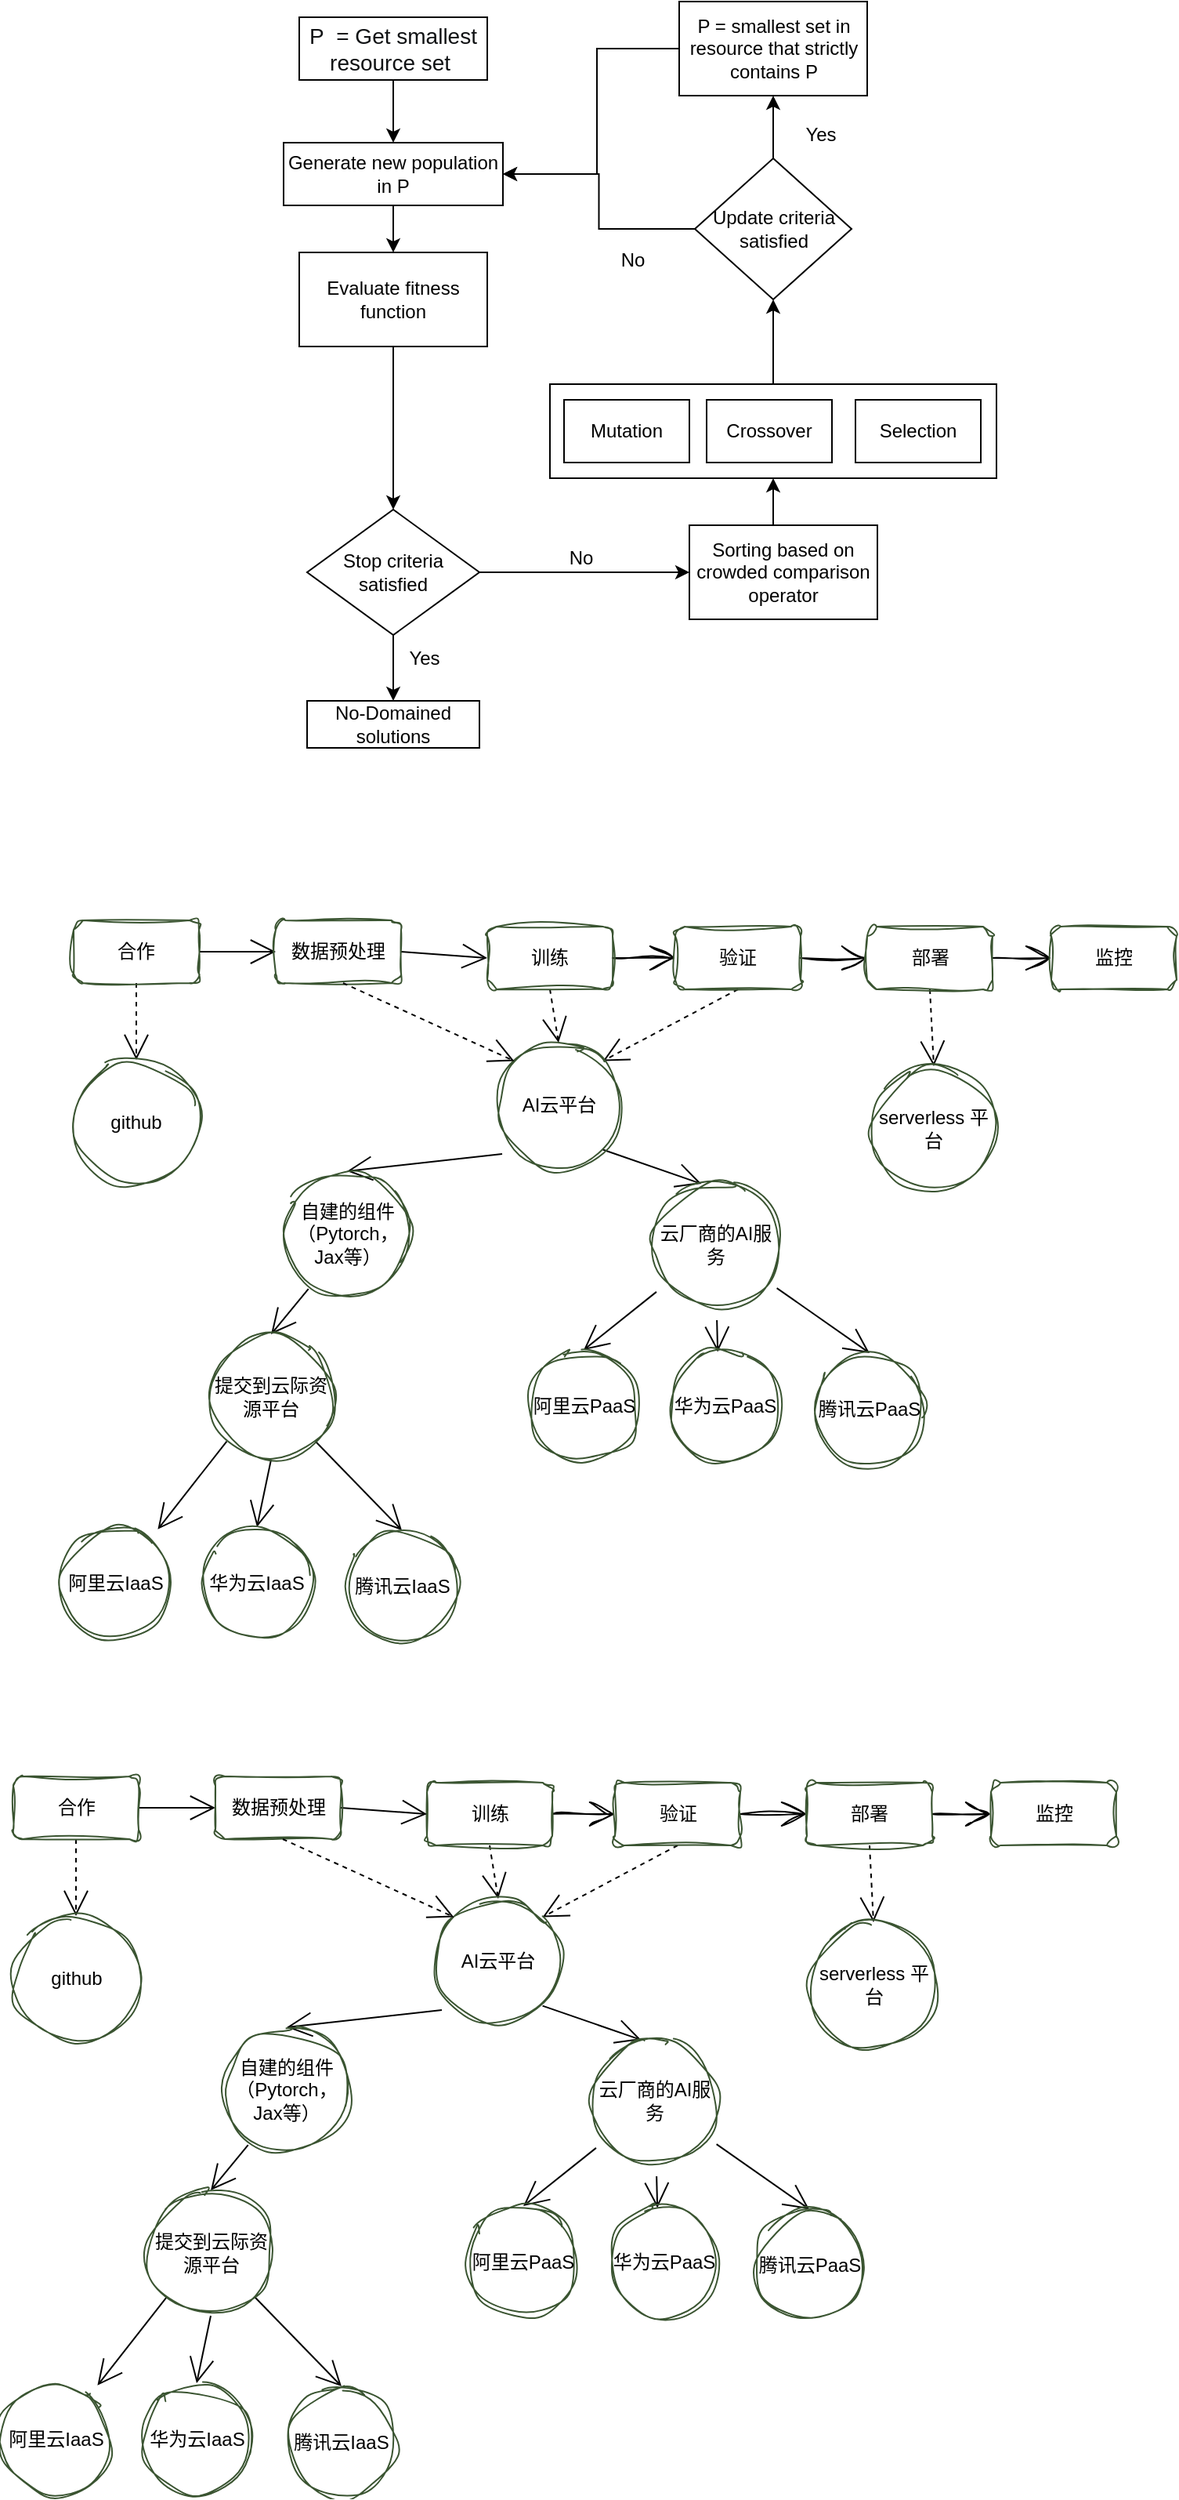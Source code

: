 <mxfile version="20.8.23" type="github">
  <diagram id="C5RBs43oDa-KdzZeNtuy" name="Page-1">
    <mxGraphModel dx="1866" dy="629" grid="0" gridSize="10" guides="1" tooltips="1" connect="1" arrows="1" fold="1" page="0" pageScale="1" pageWidth="827" pageHeight="1169" math="0" shadow="0">
      <root>
        <mxCell id="WIyWlLk6GJQsqaUBKTNV-0" />
        <mxCell id="WIyWlLk6GJQsqaUBKTNV-1" parent="WIyWlLk6GJQsqaUBKTNV-0" />
        <mxCell id="WIyWlLk6GJQsqaUBKTNV-4" value="Yes" style="rounded=0;html=1;jettySize=auto;orthogonalLoop=1;fontSize=11;endArrow=block;endFill=0;endSize=8;strokeWidth=1;shadow=0;labelBackgroundColor=none;edgeStyle=orthogonalEdgeStyle;" parent="WIyWlLk6GJQsqaUBKTNV-1" edge="1">
          <mxGeometry y="20" relative="1" as="geometry">
            <mxPoint as="offset" />
            <mxPoint x="220" y="250" as="sourcePoint" />
          </mxGeometry>
        </mxCell>
        <mxCell id="WIyWlLk6GJQsqaUBKTNV-5" value="No" style="edgeStyle=orthogonalEdgeStyle;rounded=0;html=1;jettySize=auto;orthogonalLoop=1;fontSize=11;endArrow=block;endFill=0;endSize=8;strokeWidth=1;shadow=0;labelBackgroundColor=none;" parent="WIyWlLk6GJQsqaUBKTNV-1" edge="1">
          <mxGeometry y="10" relative="1" as="geometry">
            <mxPoint as="offset" />
            <mxPoint x="270" y="210" as="sourcePoint" />
          </mxGeometry>
        </mxCell>
        <mxCell id="WIyWlLk6GJQsqaUBKTNV-9" value="Yes" style="edgeStyle=orthogonalEdgeStyle;rounded=0;html=1;jettySize=auto;orthogonalLoop=1;fontSize=11;endArrow=block;endFill=0;endSize=8;strokeWidth=1;shadow=0;labelBackgroundColor=none;" parent="WIyWlLk6GJQsqaUBKTNV-1" edge="1">
          <mxGeometry y="10" relative="1" as="geometry">
            <mxPoint as="offset" />
            <mxPoint x="270" y="330" as="sourcePoint" />
          </mxGeometry>
        </mxCell>
        <mxCell id="THJVb-N0ZHT8e2qzy4Ff-2" value="" style="edgeStyle=orthogonalEdgeStyle;rounded=0;orthogonalLoop=1;jettySize=auto;html=1;" parent="WIyWlLk6GJQsqaUBKTNV-1" source="THJVb-N0ZHT8e2qzy4Ff-0" target="THJVb-N0ZHT8e2qzy4Ff-1" edge="1">
          <mxGeometry relative="1" as="geometry" />
        </mxCell>
        <mxCell id="THJVb-N0ZHT8e2qzy4Ff-0" value="Evaluate fitness function" style="rounded=0;whiteSpace=wrap;html=1;" parent="WIyWlLk6GJQsqaUBKTNV-1" vertex="1">
          <mxGeometry x="160" y="170" width="120" height="60" as="geometry" />
        </mxCell>
        <mxCell id="THJVb-N0ZHT8e2qzy4Ff-4" value="" style="edgeStyle=orthogonalEdgeStyle;rounded=0;orthogonalLoop=1;jettySize=auto;html=1;" parent="WIyWlLk6GJQsqaUBKTNV-1" source="THJVb-N0ZHT8e2qzy4Ff-1" target="THJVb-N0ZHT8e2qzy4Ff-3" edge="1">
          <mxGeometry relative="1" as="geometry" />
        </mxCell>
        <mxCell id="THJVb-N0ZHT8e2qzy4Ff-6" value="" style="edgeStyle=orthogonalEdgeStyle;rounded=0;orthogonalLoop=1;jettySize=auto;html=1;" parent="WIyWlLk6GJQsqaUBKTNV-1" source="THJVb-N0ZHT8e2qzy4Ff-1" target="THJVb-N0ZHT8e2qzy4Ff-5" edge="1">
          <mxGeometry relative="1" as="geometry" />
        </mxCell>
        <mxCell id="THJVb-N0ZHT8e2qzy4Ff-1" value="Stop criteria satisfied" style="rhombus;whiteSpace=wrap;html=1;rounded=0;" parent="WIyWlLk6GJQsqaUBKTNV-1" vertex="1">
          <mxGeometry x="165" y="334" width="110" height="80" as="geometry" />
        </mxCell>
        <mxCell id="THJVb-N0ZHT8e2qzy4Ff-3" value="No-Domained solutions" style="whiteSpace=wrap;html=1;rounded=0;" parent="WIyWlLk6GJQsqaUBKTNV-1" vertex="1">
          <mxGeometry x="165" y="456" width="110" height="30" as="geometry" />
        </mxCell>
        <mxCell id="THJVb-N0ZHT8e2qzy4Ff-35" style="edgeStyle=orthogonalEdgeStyle;rounded=0;orthogonalLoop=1;jettySize=auto;html=1;exitX=0.5;exitY=0;exitDx=0;exitDy=0;entryX=0.5;entryY=1;entryDx=0;entryDy=0;" parent="WIyWlLk6GJQsqaUBKTNV-1" source="THJVb-N0ZHT8e2qzy4Ff-5" target="THJVb-N0ZHT8e2qzy4Ff-7" edge="1">
          <mxGeometry relative="1" as="geometry" />
        </mxCell>
        <mxCell id="THJVb-N0ZHT8e2qzy4Ff-5" value="Sorting based on crowded comparison operator" style="whiteSpace=wrap;html=1;rounded=0;" parent="WIyWlLk6GJQsqaUBKTNV-1" vertex="1">
          <mxGeometry x="409" y="344" width="120" height="60" as="geometry" />
        </mxCell>
        <mxCell id="THJVb-N0ZHT8e2qzy4Ff-29" style="edgeStyle=orthogonalEdgeStyle;rounded=0;orthogonalLoop=1;jettySize=auto;html=1;exitX=0.5;exitY=0;exitDx=0;exitDy=0;entryX=0.5;entryY=1;entryDx=0;entryDy=0;" parent="WIyWlLk6GJQsqaUBKTNV-1" source="THJVb-N0ZHT8e2qzy4Ff-7" target="THJVb-N0ZHT8e2qzy4Ff-28" edge="1">
          <mxGeometry relative="1" as="geometry" />
        </mxCell>
        <mxCell id="THJVb-N0ZHT8e2qzy4Ff-7" value="" style="whiteSpace=wrap;html=1;rounded=0;" parent="WIyWlLk6GJQsqaUBKTNV-1" vertex="1">
          <mxGeometry x="320" y="254" width="285" height="60" as="geometry" />
        </mxCell>
        <mxCell id="THJVb-N0ZHT8e2qzy4Ff-8" value="Mutation" style="rounded=0;whiteSpace=wrap;html=1;" parent="WIyWlLk6GJQsqaUBKTNV-1" vertex="1">
          <mxGeometry x="329" y="264" width="80" height="40" as="geometry" />
        </mxCell>
        <mxCell id="THJVb-N0ZHT8e2qzy4Ff-9" value="Crossover" style="rounded=0;whiteSpace=wrap;html=1;" parent="WIyWlLk6GJQsqaUBKTNV-1" vertex="1">
          <mxGeometry x="420" y="264" width="80" height="40" as="geometry" />
        </mxCell>
        <mxCell id="THJVb-N0ZHT8e2qzy4Ff-10" value="Selection" style="rounded=0;whiteSpace=wrap;html=1;" parent="WIyWlLk6GJQsqaUBKTNV-1" vertex="1">
          <mxGeometry x="515" y="264" width="80" height="40" as="geometry" />
        </mxCell>
        <mxCell id="THJVb-N0ZHT8e2qzy4Ff-27" style="edgeStyle=orthogonalEdgeStyle;rounded=0;orthogonalLoop=1;jettySize=auto;html=1;" parent="WIyWlLk6GJQsqaUBKTNV-1" source="THJVb-N0ZHT8e2qzy4Ff-11" target="THJVb-N0ZHT8e2qzy4Ff-0" edge="1">
          <mxGeometry relative="1" as="geometry" />
        </mxCell>
        <mxCell id="THJVb-N0ZHT8e2qzy4Ff-11" value="Generate new population in P" style="whiteSpace=wrap;html=1;rounded=0;" parent="WIyWlLk6GJQsqaUBKTNV-1" vertex="1">
          <mxGeometry x="150" y="100" width="140" height="40" as="geometry" />
        </mxCell>
        <mxCell id="THJVb-N0ZHT8e2qzy4Ff-16" style="edgeStyle=orthogonalEdgeStyle;rounded=0;orthogonalLoop=1;jettySize=auto;html=1;exitX=0.5;exitY=1;exitDx=0;exitDy=0;entryX=0.5;entryY=0;entryDx=0;entryDy=0;" parent="WIyWlLk6GJQsqaUBKTNV-1" source="THJVb-N0ZHT8e2qzy4Ff-13" target="THJVb-N0ZHT8e2qzy4Ff-11" edge="1">
          <mxGeometry relative="1" as="geometry" />
        </mxCell>
        <mxCell id="THJVb-N0ZHT8e2qzy4Ff-13" value="&lt;p style=&quot;&quot;&gt;&lt;font color=&quot;#101214&quot;&gt;&lt;span style=&quot;font-size: 14px; background-color: rgb(255, 255, 255);&quot;&gt;P&amp;nbsp; = Get smallest resource set&amp;nbsp;&lt;/span&gt;&lt;/font&gt;&lt;/p&gt;" style="rounded=0;whiteSpace=wrap;html=1;fontSize=12;glass=0;strokeWidth=1;shadow=0;align=center;" parent="WIyWlLk6GJQsqaUBKTNV-1" vertex="1">
          <mxGeometry x="160" y="20" width="120" height="40" as="geometry" />
        </mxCell>
        <mxCell id="THJVb-N0ZHT8e2qzy4Ff-17" style="edgeStyle=orthogonalEdgeStyle;rounded=0;orthogonalLoop=1;jettySize=auto;html=1;entryX=1;entryY=0.5;entryDx=0;entryDy=0;" parent="WIyWlLk6GJQsqaUBKTNV-1" source="THJVb-N0ZHT8e2qzy4Ff-14" target="THJVb-N0ZHT8e2qzy4Ff-11" edge="1">
          <mxGeometry relative="1" as="geometry">
            <Array as="points">
              <mxPoint x="350" y="40" />
              <mxPoint x="350" y="120" />
            </Array>
          </mxGeometry>
        </mxCell>
        <mxCell id="THJVb-N0ZHT8e2qzy4Ff-14" value="P = smallest set in resource that strictly contains P" style="rounded=0;whiteSpace=wrap;html=1;" parent="WIyWlLk6GJQsqaUBKTNV-1" vertex="1">
          <mxGeometry x="402.5" y="10" width="120" height="60" as="geometry" />
        </mxCell>
        <mxCell id="THJVb-N0ZHT8e2qzy4Ff-25" value="Yes" style="text;html=1;strokeColor=none;fillColor=none;align=center;verticalAlign=middle;whiteSpace=wrap;rounded=0;" parent="WIyWlLk6GJQsqaUBKTNV-1" vertex="1">
          <mxGeometry x="210" y="414" width="60" height="30" as="geometry" />
        </mxCell>
        <mxCell id="THJVb-N0ZHT8e2qzy4Ff-26" value="No" style="text;html=1;strokeColor=none;fillColor=none;align=center;verticalAlign=middle;whiteSpace=wrap;rounded=0;" parent="WIyWlLk6GJQsqaUBKTNV-1" vertex="1">
          <mxGeometry x="310" y="350" width="60" height="30" as="geometry" />
        </mxCell>
        <mxCell id="THJVb-N0ZHT8e2qzy4Ff-30" style="edgeStyle=orthogonalEdgeStyle;rounded=0;orthogonalLoop=1;jettySize=auto;html=1;exitX=0.5;exitY=0;exitDx=0;exitDy=0;" parent="WIyWlLk6GJQsqaUBKTNV-1" source="THJVb-N0ZHT8e2qzy4Ff-28" target="THJVb-N0ZHT8e2qzy4Ff-14" edge="1">
          <mxGeometry relative="1" as="geometry" />
        </mxCell>
        <mxCell id="THJVb-N0ZHT8e2qzy4Ff-32" style="edgeStyle=orthogonalEdgeStyle;rounded=0;orthogonalLoop=1;jettySize=auto;html=1;exitX=0;exitY=0.5;exitDx=0;exitDy=0;entryX=1;entryY=0.5;entryDx=0;entryDy=0;" parent="WIyWlLk6GJQsqaUBKTNV-1" source="THJVb-N0ZHT8e2qzy4Ff-28" target="THJVb-N0ZHT8e2qzy4Ff-11" edge="1">
          <mxGeometry relative="1" as="geometry">
            <mxPoint x="340" y="120" as="targetPoint" />
          </mxGeometry>
        </mxCell>
        <mxCell id="THJVb-N0ZHT8e2qzy4Ff-28" value="Update criteria satisfied" style="rhombus;whiteSpace=wrap;html=1;" parent="WIyWlLk6GJQsqaUBKTNV-1" vertex="1">
          <mxGeometry x="412.5" y="110" width="100" height="90" as="geometry" />
        </mxCell>
        <mxCell id="THJVb-N0ZHT8e2qzy4Ff-33" value="No" style="text;html=1;strokeColor=none;fillColor=none;align=center;verticalAlign=middle;whiteSpace=wrap;rounded=0;" parent="WIyWlLk6GJQsqaUBKTNV-1" vertex="1">
          <mxGeometry x="342.5" y="160" width="60" height="30" as="geometry" />
        </mxCell>
        <mxCell id="THJVb-N0ZHT8e2qzy4Ff-34" value="Yes" style="text;html=1;strokeColor=none;fillColor=none;align=center;verticalAlign=middle;whiteSpace=wrap;rounded=0;" parent="WIyWlLk6GJQsqaUBKTNV-1" vertex="1">
          <mxGeometry x="462.5" y="80" width="60" height="30" as="geometry" />
        </mxCell>
        <mxCell id="u_1ld5OmQaAOj_DJ9Zru-8" style="edgeStyle=none;curved=1;rounded=0;orthogonalLoop=1;jettySize=auto;html=1;exitX=0.5;exitY=1;exitDx=0;exitDy=0;entryX=0.5;entryY=0;entryDx=0;entryDy=0;endArrow=open;startSize=14;endSize=14;sourcePerimeterSpacing=8;targetPerimeterSpacing=8;dashed=1;" parent="WIyWlLk6GJQsqaUBKTNV-1" source="LXepPZIW4qONN0NMXBWs-0" target="u_1ld5OmQaAOj_DJ9Zru-5" edge="1">
          <mxGeometry relative="1" as="geometry" />
        </mxCell>
        <mxCell id="olnGgKOGEYeU1nbV7uQY-23" style="edgeStyle=none;curved=1;rounded=0;orthogonalLoop=1;jettySize=auto;html=1;exitX=1;exitY=0.5;exitDx=0;exitDy=0;entryX=0;entryY=0.5;entryDx=0;entryDy=0;endArrow=open;startSize=14;endSize=14;sourcePerimeterSpacing=8;targetPerimeterSpacing=8;" edge="1" parent="WIyWlLk6GJQsqaUBKTNV-1" source="LXepPZIW4qONN0NMXBWs-0" target="olnGgKOGEYeU1nbV7uQY-20">
          <mxGeometry relative="1" as="geometry" />
        </mxCell>
        <mxCell id="LXepPZIW4qONN0NMXBWs-0" value="&lt;font&gt;合作&lt;/font&gt;" style="rounded=1;whiteSpace=wrap;html=1;labelBackgroundColor=none;labelBorderColor=none;sketch=1;curveFitting=1;jiggle=2;shadow=0;glass=0;fillColor=none;fontColor=default;strokeColor=#3A5431;" parent="WIyWlLk6GJQsqaUBKTNV-1" vertex="1">
          <mxGeometry x="16" y="596" width="80" height="40" as="geometry" />
        </mxCell>
        <mxCell id="LXepPZIW4qONN0NMXBWs-6" style="edgeStyle=none;shape=connector;rounded=1;sketch=1;jiggle=2;curveFitting=1;orthogonalLoop=1;jettySize=auto;html=1;entryX=0;entryY=0.5;entryDx=0;entryDy=0;labelBackgroundColor=default;strokeColor=default;fontFamily=Helvetica;fontSize=11;fontColor=default;endArrow=open;startSize=14;endSize=14;sourcePerimeterSpacing=8;targetPerimeterSpacing=8;exitX=1;exitY=0.5;exitDx=0;exitDy=0;" parent="WIyWlLk6GJQsqaUBKTNV-1" source="LXepPZIW4qONN0NMXBWs-1" target="LXepPZIW4qONN0NMXBWs-2" edge="1">
          <mxGeometry relative="1" as="geometry" />
        </mxCell>
        <mxCell id="u_1ld5OmQaAOj_DJ9Zru-3" value="" style="edgeStyle=none;curved=1;rounded=0;orthogonalLoop=1;jettySize=auto;html=1;endArrow=open;startSize=14;endSize=14;sourcePerimeterSpacing=8;targetPerimeterSpacing=8;exitX=0.5;exitY=1;exitDx=0;exitDy=0;entryX=0.5;entryY=0;entryDx=0;entryDy=0;dashed=1;" parent="WIyWlLk6GJQsqaUBKTNV-1" source="LXepPZIW4qONN0NMXBWs-1" target="u_1ld5OmQaAOj_DJ9Zru-2" edge="1">
          <mxGeometry relative="1" as="geometry" />
        </mxCell>
        <mxCell id="LXepPZIW4qONN0NMXBWs-1" value="训练" style="rounded=1;whiteSpace=wrap;html=1;labelBackgroundColor=none;labelBorderColor=none;sketch=1;curveFitting=1;jiggle=2;shadow=0;glass=0;fillColor=none;fontColor=default;strokeColor=#3A5431;" parent="WIyWlLk6GJQsqaUBKTNV-1" vertex="1">
          <mxGeometry x="280" y="600" width="80" height="40" as="geometry" />
        </mxCell>
        <mxCell id="LXepPZIW4qONN0NMXBWs-7" style="edgeStyle=none;shape=connector;rounded=1;sketch=1;jiggle=2;curveFitting=1;orthogonalLoop=1;jettySize=auto;html=1;exitX=1;exitY=0.5;exitDx=0;exitDy=0;entryX=0;entryY=0.5;entryDx=0;entryDy=0;labelBackgroundColor=default;strokeColor=default;fontFamily=Helvetica;fontSize=11;fontColor=default;endArrow=open;startSize=14;endSize=14;sourcePerimeterSpacing=8;targetPerimeterSpacing=8;" parent="WIyWlLk6GJQsqaUBKTNV-1" source="LXepPZIW4qONN0NMXBWs-2" target="LXepPZIW4qONN0NMXBWs-3" edge="1">
          <mxGeometry relative="1" as="geometry" />
        </mxCell>
        <mxCell id="u_1ld5OmQaAOj_DJ9Zru-4" style="edgeStyle=none;curved=1;rounded=0;orthogonalLoop=1;jettySize=auto;html=1;exitX=0.5;exitY=1;exitDx=0;exitDy=0;entryX=1;entryY=0;entryDx=0;entryDy=0;endArrow=open;startSize=14;endSize=14;sourcePerimeterSpacing=8;targetPerimeterSpacing=8;dashed=1;" parent="WIyWlLk6GJQsqaUBKTNV-1" source="LXepPZIW4qONN0NMXBWs-2" target="u_1ld5OmQaAOj_DJ9Zru-2" edge="1">
          <mxGeometry relative="1" as="geometry" />
        </mxCell>
        <mxCell id="LXepPZIW4qONN0NMXBWs-2" value="验证" style="rounded=1;whiteSpace=wrap;html=1;labelBackgroundColor=none;labelBorderColor=none;sketch=1;curveFitting=1;jiggle=2;shadow=0;glass=0;fillColor=none;fontColor=default;strokeColor=#3A5431;" parent="WIyWlLk6GJQsqaUBKTNV-1" vertex="1">
          <mxGeometry x="400" y="600" width="80" height="40" as="geometry" />
        </mxCell>
        <mxCell id="LXepPZIW4qONN0NMXBWs-8" style="edgeStyle=none;shape=connector;rounded=1;sketch=1;jiggle=2;curveFitting=1;orthogonalLoop=1;jettySize=auto;html=1;exitX=1;exitY=0.5;exitDx=0;exitDy=0;entryX=0;entryY=0.5;entryDx=0;entryDy=0;labelBackgroundColor=default;strokeColor=default;fontFamily=Helvetica;fontSize=11;fontColor=default;endArrow=open;startSize=14;endSize=14;sourcePerimeterSpacing=8;targetPerimeterSpacing=8;" parent="WIyWlLk6GJQsqaUBKTNV-1" source="LXepPZIW4qONN0NMXBWs-3" target="LXepPZIW4qONN0NMXBWs-4" edge="1">
          <mxGeometry relative="1" as="geometry" />
        </mxCell>
        <mxCell id="u_1ld5OmQaAOj_DJ9Zru-1" value="" style="edgeStyle=none;curved=1;rounded=0;orthogonalLoop=1;jettySize=auto;html=1;endArrow=open;startSize=14;endSize=14;sourcePerimeterSpacing=8;targetPerimeterSpacing=8;exitX=0.5;exitY=1;exitDx=0;exitDy=0;entryX=0.5;entryY=0;entryDx=0;entryDy=0;dashed=1;" parent="WIyWlLk6GJQsqaUBKTNV-1" source="LXepPZIW4qONN0NMXBWs-3" target="u_1ld5OmQaAOj_DJ9Zru-0" edge="1">
          <mxGeometry relative="1" as="geometry" />
        </mxCell>
        <mxCell id="LXepPZIW4qONN0NMXBWs-3" value="部署" style="rounded=1;whiteSpace=wrap;html=1;labelBackgroundColor=none;labelBorderColor=none;sketch=1;curveFitting=1;jiggle=2;shadow=0;glass=0;fillColor=none;fontColor=default;strokeColor=#3A5431;" parent="WIyWlLk6GJQsqaUBKTNV-1" vertex="1">
          <mxGeometry x="522.5" y="600" width="80" height="40" as="geometry" />
        </mxCell>
        <mxCell id="LXepPZIW4qONN0NMXBWs-4" value="监控" style="rounded=1;whiteSpace=wrap;html=1;labelBackgroundColor=none;labelBorderColor=none;sketch=1;curveFitting=1;jiggle=2;shadow=0;glass=0;fillColor=none;fontColor=default;strokeColor=#3A5431;" parent="WIyWlLk6GJQsqaUBKTNV-1" vertex="1">
          <mxGeometry x="640" y="600" width="80" height="40" as="geometry" />
        </mxCell>
        <mxCell id="u_1ld5OmQaAOj_DJ9Zru-0" value="serverless 平台" style="ellipse;whiteSpace=wrap;html=1;fillColor=none;strokeColor=#3A5431;rounded=1;labelBackgroundColor=none;labelBorderColor=none;sketch=1;curveFitting=1;jiggle=2;shadow=0;glass=0;" parent="WIyWlLk6GJQsqaUBKTNV-1" vertex="1">
          <mxGeometry x="525" y="689" width="80" height="80" as="geometry" />
        </mxCell>
        <mxCell id="olnGgKOGEYeU1nbV7uQY-2" style="edgeStyle=none;curved=1;rounded=0;orthogonalLoop=1;jettySize=auto;html=1;entryX=0.5;entryY=0;entryDx=0;entryDy=0;endArrow=open;startSize=14;endSize=14;sourcePerimeterSpacing=8;targetPerimeterSpacing=8;" edge="1" parent="WIyWlLk6GJQsqaUBKTNV-1" target="olnGgKOGEYeU1nbV7uQY-1">
          <mxGeometry relative="1" as="geometry">
            <mxPoint x="289.5" y="745" as="sourcePoint" />
          </mxGeometry>
        </mxCell>
        <mxCell id="olnGgKOGEYeU1nbV7uQY-3" style="edgeStyle=none;curved=1;rounded=0;orthogonalLoop=1;jettySize=auto;html=1;exitX=1;exitY=1;exitDx=0;exitDy=0;endArrow=open;startSize=14;endSize=14;sourcePerimeterSpacing=8;targetPerimeterSpacing=8;entryX=0.39;entryY=0.013;entryDx=0;entryDy=0;entryPerimeter=0;" edge="1" parent="WIyWlLk6GJQsqaUBKTNV-1" source="u_1ld5OmQaAOj_DJ9Zru-2" target="olnGgKOGEYeU1nbV7uQY-4">
          <mxGeometry relative="1" as="geometry">
            <mxPoint x="405.278" y="801.056" as="targetPoint" />
          </mxGeometry>
        </mxCell>
        <mxCell id="u_1ld5OmQaAOj_DJ9Zru-2" value="AI云平台" style="ellipse;whiteSpace=wrap;html=1;fillColor=none;strokeColor=#3A5431;rounded=1;labelBackgroundColor=none;labelBorderColor=none;sketch=1;curveFitting=1;jiggle=2;shadow=0;glass=0;" parent="WIyWlLk6GJQsqaUBKTNV-1" vertex="1">
          <mxGeometry x="285.5" y="674" width="80" height="80" as="geometry" />
        </mxCell>
        <mxCell id="u_1ld5OmQaAOj_DJ9Zru-5" value="github" style="ellipse;whiteSpace=wrap;html=1;fillColor=none;strokeColor=#3A5431;rounded=1;labelBackgroundColor=none;labelBorderColor=none;sketch=1;curveFitting=1;jiggle=2;shadow=0;glass=0;" parent="WIyWlLk6GJQsqaUBKTNV-1" vertex="1">
          <mxGeometry x="16" y="685" width="80" height="80" as="geometry" />
        </mxCell>
        <mxCell id="olnGgKOGEYeU1nbV7uQY-6" style="edgeStyle=none;curved=1;rounded=0;orthogonalLoop=1;jettySize=auto;html=1;entryX=0.5;entryY=0;entryDx=0;entryDy=0;endArrow=open;startSize=14;endSize=14;sourcePerimeterSpacing=8;targetPerimeterSpacing=8;exitX=0.192;exitY=0.938;exitDx=0;exitDy=0;exitPerimeter=0;" edge="1" parent="WIyWlLk6GJQsqaUBKTNV-1" source="olnGgKOGEYeU1nbV7uQY-1" target="olnGgKOGEYeU1nbV7uQY-5">
          <mxGeometry relative="1" as="geometry">
            <mxPoint x="184" y="873" as="sourcePoint" />
          </mxGeometry>
        </mxCell>
        <mxCell id="olnGgKOGEYeU1nbV7uQY-1" value="自建的组件&lt;br&gt;（Pytorch，Jax等）" style="ellipse;whiteSpace=wrap;html=1;fillColor=none;strokeColor=#3A5431;rounded=1;labelBackgroundColor=none;labelBorderColor=none;sketch=1;curveFitting=1;jiggle=2;shadow=0;glass=0;" vertex="1" parent="WIyWlLk6GJQsqaUBKTNV-1">
          <mxGeometry x="150.5" y="756" width="80" height="80" as="geometry" />
        </mxCell>
        <mxCell id="olnGgKOGEYeU1nbV7uQY-14" style="edgeStyle=none;curved=1;rounded=0;orthogonalLoop=1;jettySize=auto;html=1;entryX=0.5;entryY=0;entryDx=0;entryDy=0;endArrow=open;startSize=14;endSize=14;sourcePerimeterSpacing=8;targetPerimeterSpacing=8;" edge="1" parent="WIyWlLk6GJQsqaUBKTNV-1" source="olnGgKOGEYeU1nbV7uQY-4" target="olnGgKOGEYeU1nbV7uQY-11">
          <mxGeometry relative="1" as="geometry" />
        </mxCell>
        <mxCell id="olnGgKOGEYeU1nbV7uQY-15" style="edgeStyle=none;curved=1;rounded=0;orthogonalLoop=1;jettySize=auto;html=1;entryX=0.437;entryY=0.017;entryDx=0;entryDy=0;entryPerimeter=0;endArrow=open;startSize=14;endSize=14;sourcePerimeterSpacing=8;targetPerimeterSpacing=8;" edge="1" parent="WIyWlLk6GJQsqaUBKTNV-1" source="olnGgKOGEYeU1nbV7uQY-4" target="olnGgKOGEYeU1nbV7uQY-12">
          <mxGeometry relative="1" as="geometry" />
        </mxCell>
        <mxCell id="olnGgKOGEYeU1nbV7uQY-16" style="edgeStyle=none;curved=1;rounded=0;orthogonalLoop=1;jettySize=auto;html=1;entryX=0.5;entryY=0;entryDx=0;entryDy=0;endArrow=open;startSize=14;endSize=14;sourcePerimeterSpacing=8;targetPerimeterSpacing=8;" edge="1" parent="WIyWlLk6GJQsqaUBKTNV-1" source="olnGgKOGEYeU1nbV7uQY-4" target="olnGgKOGEYeU1nbV7uQY-13">
          <mxGeometry relative="1" as="geometry" />
        </mxCell>
        <mxCell id="olnGgKOGEYeU1nbV7uQY-4" value="云厂商的AI服务" style="ellipse;whiteSpace=wrap;html=1;fillColor=none;strokeColor=#3A5431;rounded=1;labelBackgroundColor=none;labelBorderColor=none;sketch=1;curveFitting=1;jiggle=2;shadow=0;glass=0;" vertex="1" parent="WIyWlLk6GJQsqaUBKTNV-1">
          <mxGeometry x="385.5" y="763" width="80" height="80" as="geometry" />
        </mxCell>
        <mxCell id="olnGgKOGEYeU1nbV7uQY-17" style="edgeStyle=none;curved=1;rounded=0;orthogonalLoop=1;jettySize=auto;html=1;exitX=0;exitY=1;exitDx=0;exitDy=0;endArrow=open;startSize=14;endSize=14;sourcePerimeterSpacing=8;targetPerimeterSpacing=8;" edge="1" parent="WIyWlLk6GJQsqaUBKTNV-1" source="olnGgKOGEYeU1nbV7uQY-5" target="olnGgKOGEYeU1nbV7uQY-8">
          <mxGeometry relative="1" as="geometry" />
        </mxCell>
        <mxCell id="olnGgKOGEYeU1nbV7uQY-18" style="edgeStyle=none;curved=1;rounded=0;orthogonalLoop=1;jettySize=auto;html=1;exitX=0.5;exitY=1;exitDx=0;exitDy=0;entryX=0.5;entryY=0;entryDx=0;entryDy=0;endArrow=open;startSize=14;endSize=14;sourcePerimeterSpacing=8;targetPerimeterSpacing=8;" edge="1" parent="WIyWlLk6GJQsqaUBKTNV-1" source="olnGgKOGEYeU1nbV7uQY-5" target="olnGgKOGEYeU1nbV7uQY-9">
          <mxGeometry relative="1" as="geometry" />
        </mxCell>
        <mxCell id="olnGgKOGEYeU1nbV7uQY-19" style="edgeStyle=none;curved=1;rounded=0;orthogonalLoop=1;jettySize=auto;html=1;exitX=1;exitY=1;exitDx=0;exitDy=0;entryX=0.5;entryY=0;entryDx=0;entryDy=0;endArrow=open;startSize=14;endSize=14;sourcePerimeterSpacing=8;targetPerimeterSpacing=8;" edge="1" parent="WIyWlLk6GJQsqaUBKTNV-1" source="olnGgKOGEYeU1nbV7uQY-5" target="olnGgKOGEYeU1nbV7uQY-10">
          <mxGeometry relative="1" as="geometry" />
        </mxCell>
        <mxCell id="olnGgKOGEYeU1nbV7uQY-5" value="提交到云际资源平台" style="ellipse;whiteSpace=wrap;html=1;fillColor=none;strokeColor=#3A5431;rounded=1;labelBackgroundColor=none;labelBorderColor=none;sketch=1;curveFitting=1;jiggle=2;shadow=0;glass=0;" vertex="1" parent="WIyWlLk6GJQsqaUBKTNV-1">
          <mxGeometry x="102" y="860" width="80" height="80" as="geometry" />
        </mxCell>
        <mxCell id="olnGgKOGEYeU1nbV7uQY-8" value="阿里云IaaS" style="ellipse;whiteSpace=wrap;html=1;fillColor=none;strokeColor=#3A5431;rounded=1;labelBackgroundColor=none;labelBorderColor=none;sketch=1;curveFitting=1;jiggle=2;shadow=0;glass=0;" vertex="1" parent="WIyWlLk6GJQsqaUBKTNV-1">
          <mxGeometry x="8" y="983" width="70" height="71" as="geometry" />
        </mxCell>
        <mxCell id="olnGgKOGEYeU1nbV7uQY-9" value="华为云IaaS" style="ellipse;whiteSpace=wrap;html=1;fillColor=none;strokeColor=#3A5431;rounded=1;labelBackgroundColor=none;labelBorderColor=none;sketch=1;curveFitting=1;jiggle=2;shadow=0;glass=0;" vertex="1" parent="WIyWlLk6GJQsqaUBKTNV-1">
          <mxGeometry x="98" y="983" width="70" height="71" as="geometry" />
        </mxCell>
        <mxCell id="olnGgKOGEYeU1nbV7uQY-10" value="腾讯云IaaS" style="ellipse;whiteSpace=wrap;html=1;fillColor=none;strokeColor=#3A5431;rounded=1;labelBackgroundColor=none;labelBorderColor=none;sketch=1;curveFitting=1;jiggle=2;shadow=0;glass=0;" vertex="1" parent="WIyWlLk6GJQsqaUBKTNV-1">
          <mxGeometry x="190.5" y="985" width="70" height="71" as="geometry" />
        </mxCell>
        <mxCell id="olnGgKOGEYeU1nbV7uQY-11" value="阿里云PaaS" style="ellipse;whiteSpace=wrap;html=1;fillColor=none;strokeColor=#3A5431;rounded=1;labelBackgroundColor=none;labelBorderColor=none;sketch=1;curveFitting=1;jiggle=2;shadow=0;glass=0;" vertex="1" parent="WIyWlLk6GJQsqaUBKTNV-1">
          <mxGeometry x="306.5" y="870" width="70" height="71" as="geometry" />
        </mxCell>
        <mxCell id="olnGgKOGEYeU1nbV7uQY-12" value="华为云PaaS" style="ellipse;whiteSpace=wrap;html=1;fillColor=none;strokeColor=#3A5431;rounded=1;labelBackgroundColor=none;labelBorderColor=none;sketch=1;curveFitting=1;jiggle=2;shadow=0;glass=0;" vertex="1" parent="WIyWlLk6GJQsqaUBKTNV-1">
          <mxGeometry x="396.5" y="870" width="70" height="71" as="geometry" />
        </mxCell>
        <mxCell id="olnGgKOGEYeU1nbV7uQY-13" value="腾讯云PaaS" style="ellipse;whiteSpace=wrap;html=1;fillColor=none;strokeColor=#3A5431;rounded=1;labelBackgroundColor=none;labelBorderColor=none;sketch=1;curveFitting=1;jiggle=2;shadow=0;glass=0;" vertex="1" parent="WIyWlLk6GJQsqaUBKTNV-1">
          <mxGeometry x="489" y="872" width="70" height="71" as="geometry" />
        </mxCell>
        <mxCell id="olnGgKOGEYeU1nbV7uQY-22" style="edgeStyle=none;curved=1;rounded=0;orthogonalLoop=1;jettySize=auto;html=1;exitX=1;exitY=0.5;exitDx=0;exitDy=0;entryX=0;entryY=0.5;entryDx=0;entryDy=0;endArrow=open;startSize=14;endSize=14;sourcePerimeterSpacing=8;targetPerimeterSpacing=8;" edge="1" parent="WIyWlLk6GJQsqaUBKTNV-1" source="olnGgKOGEYeU1nbV7uQY-20" target="LXepPZIW4qONN0NMXBWs-1">
          <mxGeometry relative="1" as="geometry" />
        </mxCell>
        <mxCell id="olnGgKOGEYeU1nbV7uQY-20" value="数据预处理" style="rounded=1;whiteSpace=wrap;html=1;labelBackgroundColor=none;labelBorderColor=none;sketch=1;curveFitting=1;jiggle=2;shadow=0;glass=0;fillColor=none;fontColor=default;strokeColor=#3A5431;" vertex="1" parent="WIyWlLk6GJQsqaUBKTNV-1">
          <mxGeometry x="145" y="596" width="80" height="40" as="geometry" />
        </mxCell>
        <mxCell id="olnGgKOGEYeU1nbV7uQY-28" value="" style="edgeStyle=none;curved=1;rounded=0;orthogonalLoop=1;jettySize=auto;html=1;endArrow=open;startSize=14;endSize=14;sourcePerimeterSpacing=8;targetPerimeterSpacing=8;exitX=0.5;exitY=1;exitDx=0;exitDy=0;entryX=0;entryY=0;entryDx=0;entryDy=0;dashed=1;" edge="1" parent="WIyWlLk6GJQsqaUBKTNV-1" target="u_1ld5OmQaAOj_DJ9Zru-2">
          <mxGeometry relative="1" as="geometry">
            <mxPoint x="188" y="636" as="sourcePoint" />
            <mxPoint x="215" y="693" as="targetPoint" />
          </mxGeometry>
        </mxCell>
        <mxCell id="olnGgKOGEYeU1nbV7uQY-29" style="edgeStyle=none;curved=1;rounded=0;orthogonalLoop=1;jettySize=auto;html=1;exitX=0.5;exitY=1;exitDx=0;exitDy=0;entryX=0.5;entryY=0;entryDx=0;entryDy=0;endArrow=open;startSize=14;endSize=14;sourcePerimeterSpacing=8;targetPerimeterSpacing=8;dashed=1;" edge="1" parent="WIyWlLk6GJQsqaUBKTNV-1" source="olnGgKOGEYeU1nbV7uQY-31" target="olnGgKOGEYeU1nbV7uQY-46">
          <mxGeometry relative="1" as="geometry" />
        </mxCell>
        <mxCell id="olnGgKOGEYeU1nbV7uQY-30" style="edgeStyle=none;curved=1;rounded=0;orthogonalLoop=1;jettySize=auto;html=1;exitX=1;exitY=0.5;exitDx=0;exitDy=0;entryX=0;entryY=0.5;entryDx=0;entryDy=0;endArrow=open;startSize=14;endSize=14;sourcePerimeterSpacing=8;targetPerimeterSpacing=8;" edge="1" parent="WIyWlLk6GJQsqaUBKTNV-1" source="olnGgKOGEYeU1nbV7uQY-31" target="olnGgKOGEYeU1nbV7uQY-64">
          <mxGeometry relative="1" as="geometry" />
        </mxCell>
        <mxCell id="olnGgKOGEYeU1nbV7uQY-31" value="&lt;font&gt;合作&lt;/font&gt;" style="rounded=1;whiteSpace=wrap;html=1;labelBackgroundColor=none;labelBorderColor=none;sketch=1;curveFitting=1;jiggle=2;shadow=0;glass=0;fillColor=none;fontColor=default;strokeColor=#3A5431;" vertex="1" parent="WIyWlLk6GJQsqaUBKTNV-1">
          <mxGeometry x="-22.5" y="1142" width="80" height="40" as="geometry" />
        </mxCell>
        <mxCell id="olnGgKOGEYeU1nbV7uQY-32" style="edgeStyle=none;shape=connector;rounded=1;sketch=1;jiggle=2;curveFitting=1;orthogonalLoop=1;jettySize=auto;html=1;entryX=0;entryY=0.5;entryDx=0;entryDy=0;labelBackgroundColor=default;strokeColor=default;fontFamily=Helvetica;fontSize=11;fontColor=default;endArrow=open;startSize=14;endSize=14;sourcePerimeterSpacing=8;targetPerimeterSpacing=8;exitX=1;exitY=0.5;exitDx=0;exitDy=0;" edge="1" parent="WIyWlLk6GJQsqaUBKTNV-1" source="olnGgKOGEYeU1nbV7uQY-34" target="olnGgKOGEYeU1nbV7uQY-37">
          <mxGeometry relative="1" as="geometry" />
        </mxCell>
        <mxCell id="olnGgKOGEYeU1nbV7uQY-33" value="" style="edgeStyle=none;curved=1;rounded=0;orthogonalLoop=1;jettySize=auto;html=1;endArrow=open;startSize=14;endSize=14;sourcePerimeterSpacing=8;targetPerimeterSpacing=8;exitX=0.5;exitY=1;exitDx=0;exitDy=0;entryX=0.5;entryY=0;entryDx=0;entryDy=0;dashed=1;" edge="1" parent="WIyWlLk6GJQsqaUBKTNV-1" source="olnGgKOGEYeU1nbV7uQY-34" target="olnGgKOGEYeU1nbV7uQY-45">
          <mxGeometry relative="1" as="geometry" />
        </mxCell>
        <mxCell id="olnGgKOGEYeU1nbV7uQY-34" value="训练" style="rounded=1;whiteSpace=wrap;html=1;labelBackgroundColor=none;labelBorderColor=none;sketch=1;curveFitting=1;jiggle=2;shadow=0;glass=0;fillColor=none;fontColor=default;strokeColor=#3A5431;" vertex="1" parent="WIyWlLk6GJQsqaUBKTNV-1">
          <mxGeometry x="241.5" y="1146" width="80" height="40" as="geometry" />
        </mxCell>
        <mxCell id="olnGgKOGEYeU1nbV7uQY-35" style="edgeStyle=none;shape=connector;rounded=1;sketch=1;jiggle=2;curveFitting=1;orthogonalLoop=1;jettySize=auto;html=1;exitX=1;exitY=0.5;exitDx=0;exitDy=0;entryX=0;entryY=0.5;entryDx=0;entryDy=0;labelBackgroundColor=default;strokeColor=default;fontFamily=Helvetica;fontSize=11;fontColor=default;endArrow=open;startSize=14;endSize=14;sourcePerimeterSpacing=8;targetPerimeterSpacing=8;" edge="1" parent="WIyWlLk6GJQsqaUBKTNV-1" source="olnGgKOGEYeU1nbV7uQY-37" target="olnGgKOGEYeU1nbV7uQY-40">
          <mxGeometry relative="1" as="geometry" />
        </mxCell>
        <mxCell id="olnGgKOGEYeU1nbV7uQY-36" style="edgeStyle=none;curved=1;rounded=0;orthogonalLoop=1;jettySize=auto;html=1;exitX=0.5;exitY=1;exitDx=0;exitDy=0;entryX=1;entryY=0;entryDx=0;entryDy=0;endArrow=open;startSize=14;endSize=14;sourcePerimeterSpacing=8;targetPerimeterSpacing=8;dashed=1;" edge="1" parent="WIyWlLk6GJQsqaUBKTNV-1" source="olnGgKOGEYeU1nbV7uQY-37" target="olnGgKOGEYeU1nbV7uQY-45">
          <mxGeometry relative="1" as="geometry" />
        </mxCell>
        <mxCell id="olnGgKOGEYeU1nbV7uQY-37" value="验证" style="rounded=1;whiteSpace=wrap;html=1;labelBackgroundColor=none;labelBorderColor=none;sketch=1;curveFitting=1;jiggle=2;shadow=0;glass=0;fillColor=none;fontColor=default;strokeColor=#3A5431;" vertex="1" parent="WIyWlLk6GJQsqaUBKTNV-1">
          <mxGeometry x="361.5" y="1146" width="80" height="40" as="geometry" />
        </mxCell>
        <mxCell id="olnGgKOGEYeU1nbV7uQY-38" style="edgeStyle=none;shape=connector;rounded=1;sketch=1;jiggle=2;curveFitting=1;orthogonalLoop=1;jettySize=auto;html=1;exitX=1;exitY=0.5;exitDx=0;exitDy=0;entryX=0;entryY=0.5;entryDx=0;entryDy=0;labelBackgroundColor=default;strokeColor=default;fontFamily=Helvetica;fontSize=11;fontColor=default;endArrow=open;startSize=14;endSize=14;sourcePerimeterSpacing=8;targetPerimeterSpacing=8;" edge="1" parent="WIyWlLk6GJQsqaUBKTNV-1" source="olnGgKOGEYeU1nbV7uQY-40" target="olnGgKOGEYeU1nbV7uQY-41">
          <mxGeometry relative="1" as="geometry" />
        </mxCell>
        <mxCell id="olnGgKOGEYeU1nbV7uQY-39" value="" style="edgeStyle=none;curved=1;rounded=0;orthogonalLoop=1;jettySize=auto;html=1;endArrow=open;startSize=14;endSize=14;sourcePerimeterSpacing=8;targetPerimeterSpacing=8;exitX=0.5;exitY=1;exitDx=0;exitDy=0;entryX=0.5;entryY=0;entryDx=0;entryDy=0;dashed=1;" edge="1" parent="WIyWlLk6GJQsqaUBKTNV-1" source="olnGgKOGEYeU1nbV7uQY-40" target="olnGgKOGEYeU1nbV7uQY-42">
          <mxGeometry relative="1" as="geometry" />
        </mxCell>
        <mxCell id="olnGgKOGEYeU1nbV7uQY-40" value="部署" style="rounded=1;whiteSpace=wrap;html=1;labelBackgroundColor=none;labelBorderColor=none;sketch=1;curveFitting=1;jiggle=2;shadow=0;glass=0;fillColor=none;fontColor=default;strokeColor=#3A5431;" vertex="1" parent="WIyWlLk6GJQsqaUBKTNV-1">
          <mxGeometry x="484" y="1146" width="80" height="40" as="geometry" />
        </mxCell>
        <mxCell id="olnGgKOGEYeU1nbV7uQY-41" value="监控" style="rounded=1;whiteSpace=wrap;html=1;labelBackgroundColor=none;labelBorderColor=none;sketch=1;curveFitting=1;jiggle=2;shadow=0;glass=0;fillColor=none;fontColor=default;strokeColor=#3A5431;" vertex="1" parent="WIyWlLk6GJQsqaUBKTNV-1">
          <mxGeometry x="601.5" y="1146" width="80" height="40" as="geometry" />
        </mxCell>
        <mxCell id="olnGgKOGEYeU1nbV7uQY-42" value="serverless 平台" style="ellipse;whiteSpace=wrap;html=1;fillColor=none;strokeColor=#3A5431;rounded=1;labelBackgroundColor=none;labelBorderColor=none;sketch=1;curveFitting=1;jiggle=2;shadow=0;glass=0;" vertex="1" parent="WIyWlLk6GJQsqaUBKTNV-1">
          <mxGeometry x="486.5" y="1235" width="80" height="80" as="geometry" />
        </mxCell>
        <mxCell id="olnGgKOGEYeU1nbV7uQY-43" style="edgeStyle=none;curved=1;rounded=0;orthogonalLoop=1;jettySize=auto;html=1;entryX=0.5;entryY=0;entryDx=0;entryDy=0;endArrow=open;startSize=14;endSize=14;sourcePerimeterSpacing=8;targetPerimeterSpacing=8;" edge="1" parent="WIyWlLk6GJQsqaUBKTNV-1" target="olnGgKOGEYeU1nbV7uQY-48">
          <mxGeometry relative="1" as="geometry">
            <mxPoint x="251" y="1291" as="sourcePoint" />
          </mxGeometry>
        </mxCell>
        <mxCell id="olnGgKOGEYeU1nbV7uQY-44" style="edgeStyle=none;curved=1;rounded=0;orthogonalLoop=1;jettySize=auto;html=1;exitX=1;exitY=1;exitDx=0;exitDy=0;endArrow=open;startSize=14;endSize=14;sourcePerimeterSpacing=8;targetPerimeterSpacing=8;entryX=0.39;entryY=0.013;entryDx=0;entryDy=0;entryPerimeter=0;" edge="1" parent="WIyWlLk6GJQsqaUBKTNV-1" source="olnGgKOGEYeU1nbV7uQY-45" target="olnGgKOGEYeU1nbV7uQY-52">
          <mxGeometry relative="1" as="geometry">
            <mxPoint x="366.778" y="1347.056" as="targetPoint" />
          </mxGeometry>
        </mxCell>
        <mxCell id="olnGgKOGEYeU1nbV7uQY-45" value="AI云平台" style="ellipse;whiteSpace=wrap;html=1;fillColor=none;strokeColor=#3A5431;rounded=1;labelBackgroundColor=none;labelBorderColor=none;sketch=1;curveFitting=1;jiggle=2;shadow=0;glass=0;" vertex="1" parent="WIyWlLk6GJQsqaUBKTNV-1">
          <mxGeometry x="247" y="1220" width="80" height="80" as="geometry" />
        </mxCell>
        <mxCell id="olnGgKOGEYeU1nbV7uQY-46" value="github" style="ellipse;whiteSpace=wrap;html=1;fillColor=none;strokeColor=#3A5431;rounded=1;labelBackgroundColor=none;labelBorderColor=none;sketch=1;curveFitting=1;jiggle=2;shadow=0;glass=0;" vertex="1" parent="WIyWlLk6GJQsqaUBKTNV-1">
          <mxGeometry x="-22.5" y="1231" width="80" height="80" as="geometry" />
        </mxCell>
        <mxCell id="olnGgKOGEYeU1nbV7uQY-47" style="edgeStyle=none;curved=1;rounded=0;orthogonalLoop=1;jettySize=auto;html=1;entryX=0.5;entryY=0;entryDx=0;entryDy=0;endArrow=open;startSize=14;endSize=14;sourcePerimeterSpacing=8;targetPerimeterSpacing=8;exitX=0.192;exitY=0.938;exitDx=0;exitDy=0;exitPerimeter=0;" edge="1" parent="WIyWlLk6GJQsqaUBKTNV-1" source="olnGgKOGEYeU1nbV7uQY-48" target="olnGgKOGEYeU1nbV7uQY-56">
          <mxGeometry relative="1" as="geometry">
            <mxPoint x="145.5" y="1419" as="sourcePoint" />
          </mxGeometry>
        </mxCell>
        <mxCell id="olnGgKOGEYeU1nbV7uQY-48" value="自建的组件&lt;br&gt;（Pytorch，Jax等）" style="ellipse;whiteSpace=wrap;html=1;fillColor=none;strokeColor=#3A5431;rounded=1;labelBackgroundColor=none;labelBorderColor=none;sketch=1;curveFitting=1;jiggle=2;shadow=0;glass=0;" vertex="1" parent="WIyWlLk6GJQsqaUBKTNV-1">
          <mxGeometry x="112" y="1302" width="80" height="80" as="geometry" />
        </mxCell>
        <mxCell id="olnGgKOGEYeU1nbV7uQY-49" style="edgeStyle=none;curved=1;rounded=0;orthogonalLoop=1;jettySize=auto;html=1;entryX=0.5;entryY=0;entryDx=0;entryDy=0;endArrow=open;startSize=14;endSize=14;sourcePerimeterSpacing=8;targetPerimeterSpacing=8;" edge="1" parent="WIyWlLk6GJQsqaUBKTNV-1" source="olnGgKOGEYeU1nbV7uQY-52" target="olnGgKOGEYeU1nbV7uQY-60">
          <mxGeometry relative="1" as="geometry" />
        </mxCell>
        <mxCell id="olnGgKOGEYeU1nbV7uQY-50" style="edgeStyle=none;curved=1;rounded=0;orthogonalLoop=1;jettySize=auto;html=1;entryX=0.437;entryY=0.017;entryDx=0;entryDy=0;entryPerimeter=0;endArrow=open;startSize=14;endSize=14;sourcePerimeterSpacing=8;targetPerimeterSpacing=8;" edge="1" parent="WIyWlLk6GJQsqaUBKTNV-1" source="olnGgKOGEYeU1nbV7uQY-52" target="olnGgKOGEYeU1nbV7uQY-61">
          <mxGeometry relative="1" as="geometry" />
        </mxCell>
        <mxCell id="olnGgKOGEYeU1nbV7uQY-51" style="edgeStyle=none;curved=1;rounded=0;orthogonalLoop=1;jettySize=auto;html=1;entryX=0.5;entryY=0;entryDx=0;entryDy=0;endArrow=open;startSize=14;endSize=14;sourcePerimeterSpacing=8;targetPerimeterSpacing=8;" edge="1" parent="WIyWlLk6GJQsqaUBKTNV-1" source="olnGgKOGEYeU1nbV7uQY-52" target="olnGgKOGEYeU1nbV7uQY-62">
          <mxGeometry relative="1" as="geometry" />
        </mxCell>
        <mxCell id="olnGgKOGEYeU1nbV7uQY-52" value="云厂商的AI服务" style="ellipse;whiteSpace=wrap;html=1;fillColor=none;strokeColor=#3A5431;rounded=1;labelBackgroundColor=none;labelBorderColor=none;sketch=1;curveFitting=1;jiggle=2;shadow=0;glass=0;" vertex="1" parent="WIyWlLk6GJQsqaUBKTNV-1">
          <mxGeometry x="347" y="1309" width="80" height="80" as="geometry" />
        </mxCell>
        <mxCell id="olnGgKOGEYeU1nbV7uQY-53" style="edgeStyle=none;curved=1;rounded=0;orthogonalLoop=1;jettySize=auto;html=1;exitX=0;exitY=1;exitDx=0;exitDy=0;endArrow=open;startSize=14;endSize=14;sourcePerimeterSpacing=8;targetPerimeterSpacing=8;" edge="1" parent="WIyWlLk6GJQsqaUBKTNV-1" source="olnGgKOGEYeU1nbV7uQY-56" target="olnGgKOGEYeU1nbV7uQY-57">
          <mxGeometry relative="1" as="geometry" />
        </mxCell>
        <mxCell id="olnGgKOGEYeU1nbV7uQY-54" style="edgeStyle=none;curved=1;rounded=0;orthogonalLoop=1;jettySize=auto;html=1;exitX=0.5;exitY=1;exitDx=0;exitDy=0;entryX=0.5;entryY=0;entryDx=0;entryDy=0;endArrow=open;startSize=14;endSize=14;sourcePerimeterSpacing=8;targetPerimeterSpacing=8;" edge="1" parent="WIyWlLk6GJQsqaUBKTNV-1" source="olnGgKOGEYeU1nbV7uQY-56" target="olnGgKOGEYeU1nbV7uQY-58">
          <mxGeometry relative="1" as="geometry" />
        </mxCell>
        <mxCell id="olnGgKOGEYeU1nbV7uQY-55" style="edgeStyle=none;curved=1;rounded=0;orthogonalLoop=1;jettySize=auto;html=1;exitX=1;exitY=1;exitDx=0;exitDy=0;entryX=0.5;entryY=0;entryDx=0;entryDy=0;endArrow=open;startSize=14;endSize=14;sourcePerimeterSpacing=8;targetPerimeterSpacing=8;" edge="1" parent="WIyWlLk6GJQsqaUBKTNV-1" source="olnGgKOGEYeU1nbV7uQY-56" target="olnGgKOGEYeU1nbV7uQY-59">
          <mxGeometry relative="1" as="geometry" />
        </mxCell>
        <mxCell id="olnGgKOGEYeU1nbV7uQY-56" value="提交到云际资源平台" style="ellipse;whiteSpace=wrap;html=1;fillColor=none;strokeColor=#3A5431;rounded=1;labelBackgroundColor=none;labelBorderColor=none;sketch=1;curveFitting=1;jiggle=2;shadow=0;glass=0;" vertex="1" parent="WIyWlLk6GJQsqaUBKTNV-1">
          <mxGeometry x="63.5" y="1406" width="80" height="80" as="geometry" />
        </mxCell>
        <mxCell id="olnGgKOGEYeU1nbV7uQY-57" value="阿里云IaaS" style="ellipse;whiteSpace=wrap;html=1;fillColor=none;strokeColor=#3A5431;rounded=1;labelBackgroundColor=none;labelBorderColor=none;sketch=1;curveFitting=1;jiggle=2;shadow=0;glass=0;" vertex="1" parent="WIyWlLk6GJQsqaUBKTNV-1">
          <mxGeometry x="-30.5" y="1529" width="70" height="71" as="geometry" />
        </mxCell>
        <mxCell id="olnGgKOGEYeU1nbV7uQY-58" value="华为云IaaS" style="ellipse;whiteSpace=wrap;html=1;fillColor=none;strokeColor=#3A5431;rounded=1;labelBackgroundColor=none;labelBorderColor=none;sketch=1;curveFitting=1;jiggle=2;shadow=0;glass=0;" vertex="1" parent="WIyWlLk6GJQsqaUBKTNV-1">
          <mxGeometry x="59.5" y="1529" width="70" height="71" as="geometry" />
        </mxCell>
        <mxCell id="olnGgKOGEYeU1nbV7uQY-59" value="腾讯云IaaS" style="ellipse;whiteSpace=wrap;html=1;fillColor=none;strokeColor=#3A5431;rounded=1;labelBackgroundColor=none;labelBorderColor=none;sketch=1;curveFitting=1;jiggle=2;shadow=0;glass=0;" vertex="1" parent="WIyWlLk6GJQsqaUBKTNV-1">
          <mxGeometry x="152" y="1531" width="70" height="71" as="geometry" />
        </mxCell>
        <mxCell id="olnGgKOGEYeU1nbV7uQY-60" value="阿里云PaaS" style="ellipse;whiteSpace=wrap;html=1;fillColor=none;strokeColor=#3A5431;rounded=1;labelBackgroundColor=none;labelBorderColor=none;sketch=1;curveFitting=1;jiggle=2;shadow=0;glass=0;" vertex="1" parent="WIyWlLk6GJQsqaUBKTNV-1">
          <mxGeometry x="268" y="1416" width="70" height="71" as="geometry" />
        </mxCell>
        <mxCell id="olnGgKOGEYeU1nbV7uQY-61" value="华为云PaaS" style="ellipse;whiteSpace=wrap;html=1;fillColor=none;strokeColor=#3A5431;rounded=1;labelBackgroundColor=none;labelBorderColor=none;sketch=1;curveFitting=1;jiggle=2;shadow=0;glass=0;" vertex="1" parent="WIyWlLk6GJQsqaUBKTNV-1">
          <mxGeometry x="358" y="1416" width="70" height="71" as="geometry" />
        </mxCell>
        <mxCell id="olnGgKOGEYeU1nbV7uQY-62" value="腾讯云PaaS" style="ellipse;whiteSpace=wrap;html=1;fillColor=none;strokeColor=#3A5431;rounded=1;labelBackgroundColor=none;labelBorderColor=none;sketch=1;curveFitting=1;jiggle=2;shadow=0;glass=0;" vertex="1" parent="WIyWlLk6GJQsqaUBKTNV-1">
          <mxGeometry x="450.5" y="1418" width="70" height="71" as="geometry" />
        </mxCell>
        <mxCell id="olnGgKOGEYeU1nbV7uQY-63" style="edgeStyle=none;curved=1;rounded=0;orthogonalLoop=1;jettySize=auto;html=1;exitX=1;exitY=0.5;exitDx=0;exitDy=0;entryX=0;entryY=0.5;entryDx=0;entryDy=0;endArrow=open;startSize=14;endSize=14;sourcePerimeterSpacing=8;targetPerimeterSpacing=8;" edge="1" parent="WIyWlLk6GJQsqaUBKTNV-1" source="olnGgKOGEYeU1nbV7uQY-64" target="olnGgKOGEYeU1nbV7uQY-34">
          <mxGeometry relative="1" as="geometry" />
        </mxCell>
        <mxCell id="olnGgKOGEYeU1nbV7uQY-64" value="数据预处理" style="rounded=1;whiteSpace=wrap;html=1;labelBackgroundColor=none;labelBorderColor=none;sketch=1;curveFitting=1;jiggle=2;shadow=0;glass=0;fillColor=none;fontColor=default;strokeColor=#3A5431;" vertex="1" parent="WIyWlLk6GJQsqaUBKTNV-1">
          <mxGeometry x="106.5" y="1142" width="80" height="40" as="geometry" />
        </mxCell>
        <mxCell id="olnGgKOGEYeU1nbV7uQY-65" value="" style="edgeStyle=none;curved=1;rounded=0;orthogonalLoop=1;jettySize=auto;html=1;endArrow=open;startSize=14;endSize=14;sourcePerimeterSpacing=8;targetPerimeterSpacing=8;exitX=0.5;exitY=1;exitDx=0;exitDy=0;entryX=0;entryY=0;entryDx=0;entryDy=0;dashed=1;" edge="1" parent="WIyWlLk6GJQsqaUBKTNV-1" target="olnGgKOGEYeU1nbV7uQY-45">
          <mxGeometry relative="1" as="geometry">
            <mxPoint x="149.5" y="1182" as="sourcePoint" />
            <mxPoint x="176.5" y="1239" as="targetPoint" />
          </mxGeometry>
        </mxCell>
      </root>
    </mxGraphModel>
  </diagram>
</mxfile>
